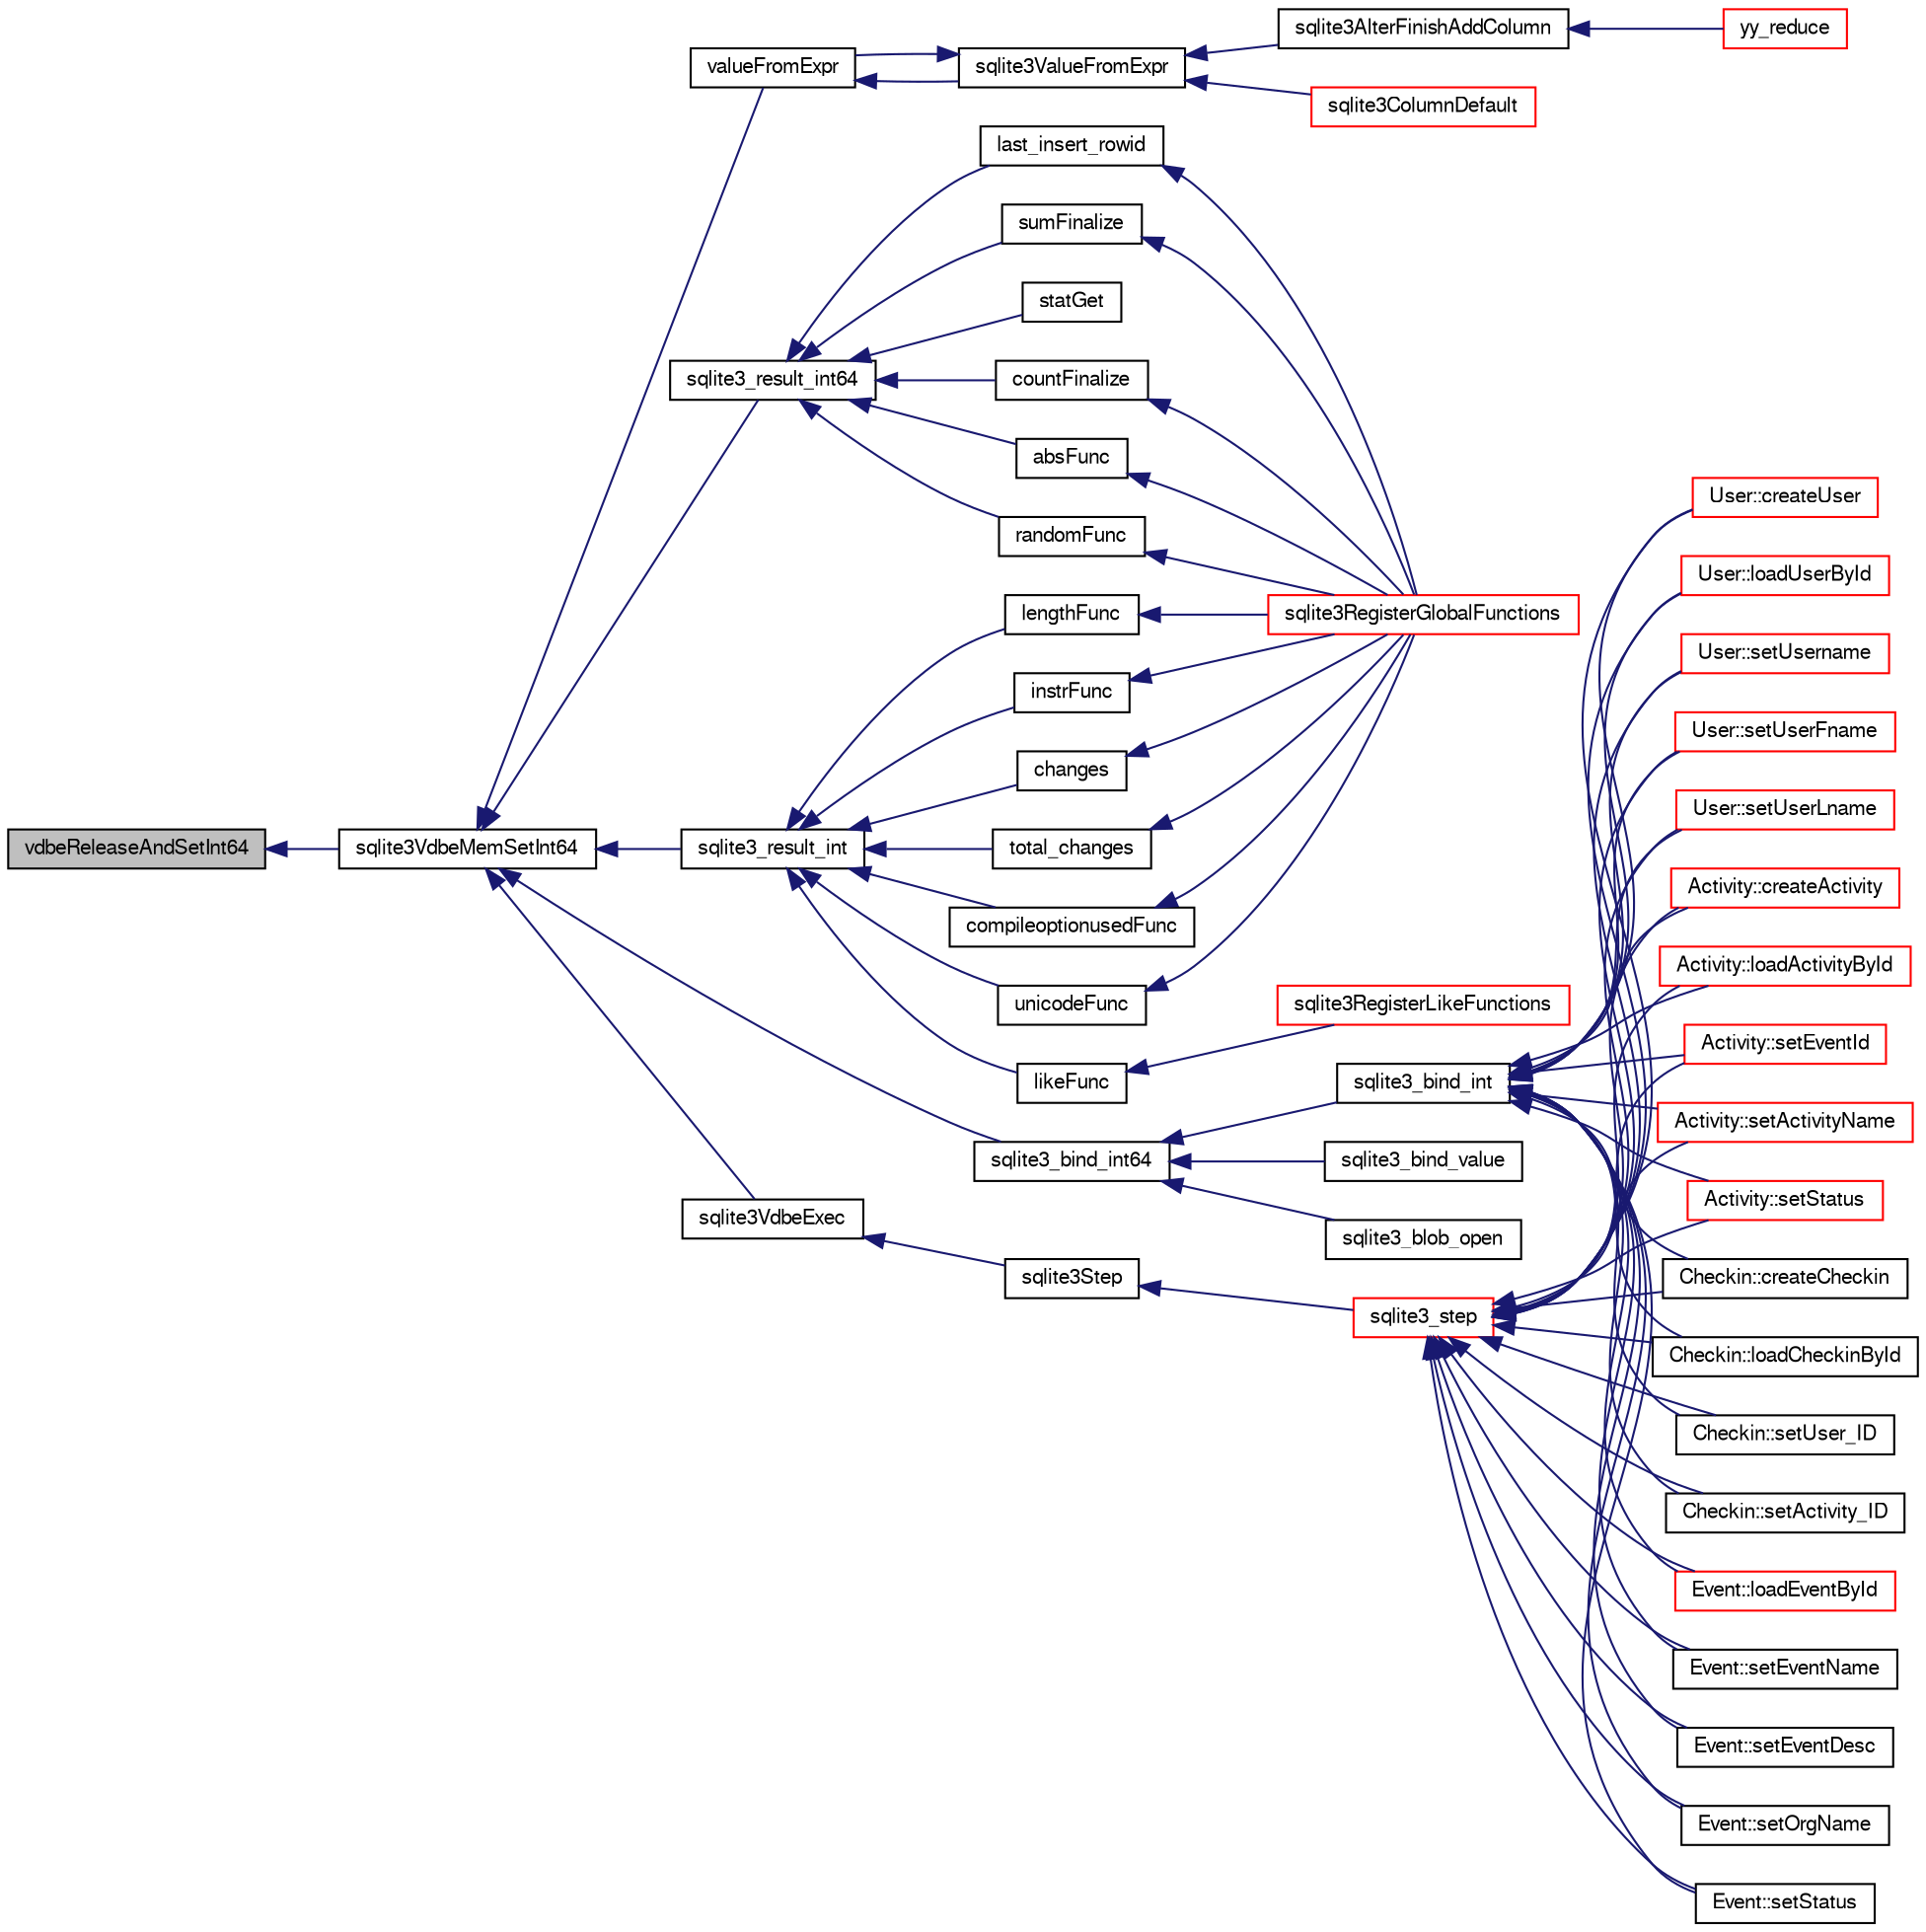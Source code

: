 digraph "vdbeReleaseAndSetInt64"
{
  edge [fontname="FreeSans",fontsize="10",labelfontname="FreeSans",labelfontsize="10"];
  node [fontname="FreeSans",fontsize="10",shape=record];
  rankdir="LR";
  Node877415 [label="vdbeReleaseAndSetInt64",height=0.2,width=0.4,color="black", fillcolor="grey75", style="filled", fontcolor="black"];
  Node877415 -> Node877416 [dir="back",color="midnightblue",fontsize="10",style="solid",fontname="FreeSans"];
  Node877416 [label="sqlite3VdbeMemSetInt64",height=0.2,width=0.4,color="black", fillcolor="white", style="filled",URL="$sqlite3_8c.html#a57c5843cac8f6180ee994267a23f86a3"];
  Node877416 -> Node877417 [dir="back",color="midnightblue",fontsize="10",style="solid",fontname="FreeSans"];
  Node877417 [label="valueFromExpr",height=0.2,width=0.4,color="black", fillcolor="white", style="filled",URL="$sqlite3_8c.html#a08f91b27c0189e8b5bcdea6537466b7c"];
  Node877417 -> Node877418 [dir="back",color="midnightblue",fontsize="10",style="solid",fontname="FreeSans"];
  Node877418 [label="sqlite3ValueFromExpr",height=0.2,width=0.4,color="black", fillcolor="white", style="filled",URL="$sqlite3_8c.html#af103c812684544760641a1cd4d9745df"];
  Node877418 -> Node877417 [dir="back",color="midnightblue",fontsize="10",style="solid",fontname="FreeSans"];
  Node877418 -> Node877419 [dir="back",color="midnightblue",fontsize="10",style="solid",fontname="FreeSans"];
  Node877419 [label="sqlite3AlterFinishAddColumn",height=0.2,width=0.4,color="black", fillcolor="white", style="filled",URL="$sqlite3_8c.html#a392e1e5be904b01216faae16a77c2c31"];
  Node877419 -> Node877420 [dir="back",color="midnightblue",fontsize="10",style="solid",fontname="FreeSans"];
  Node877420 [label="yy_reduce",height=0.2,width=0.4,color="red", fillcolor="white", style="filled",URL="$sqlite3_8c.html#a7c419a9b25711c666a9a2449ef377f14"];
  Node877418 -> Node877422 [dir="back",color="midnightblue",fontsize="10",style="solid",fontname="FreeSans"];
  Node877422 [label="sqlite3ColumnDefault",height=0.2,width=0.4,color="red", fillcolor="white", style="filled",URL="$sqlite3_8c.html#a59f47949957801afdf53735549eacc7d"];
  Node877416 -> Node877497 [dir="back",color="midnightblue",fontsize="10",style="solid",fontname="FreeSans"];
  Node877497 [label="sqlite3_result_int",height=0.2,width=0.4,color="black", fillcolor="white", style="filled",URL="$sqlite3_8h.html#a1e02f9d7125c65996cec3d6b305c5386"];
  Node877497 -> Node877498 [dir="back",color="midnightblue",fontsize="10",style="solid",fontname="FreeSans"];
  Node877498 [label="lengthFunc",height=0.2,width=0.4,color="black", fillcolor="white", style="filled",URL="$sqlite3_8c.html#affdabf006c37c26a1c3e325badb83546"];
  Node877498 -> Node877499 [dir="back",color="midnightblue",fontsize="10",style="solid",fontname="FreeSans"];
  Node877499 [label="sqlite3RegisterGlobalFunctions",height=0.2,width=0.4,color="red", fillcolor="white", style="filled",URL="$sqlite3_8c.html#a9f75bd111010f29e1b8d74344473c4ec"];
  Node877497 -> Node878039 [dir="back",color="midnightblue",fontsize="10",style="solid",fontname="FreeSans"];
  Node878039 [label="instrFunc",height=0.2,width=0.4,color="black", fillcolor="white", style="filled",URL="$sqlite3_8c.html#a8f86ca540b92ac28aaefaa126170cf8c"];
  Node878039 -> Node877499 [dir="back",color="midnightblue",fontsize="10",style="solid",fontname="FreeSans"];
  Node877497 -> Node878295 [dir="back",color="midnightblue",fontsize="10",style="solid",fontname="FreeSans"];
  Node878295 [label="changes",height=0.2,width=0.4,color="black", fillcolor="white", style="filled",URL="$sqlite3_8c.html#a098b9c6a88d2ab91cdcbd5ee0b4bfe7f"];
  Node878295 -> Node877499 [dir="back",color="midnightblue",fontsize="10",style="solid",fontname="FreeSans"];
  Node877497 -> Node878296 [dir="back",color="midnightblue",fontsize="10",style="solid",fontname="FreeSans"];
  Node878296 [label="total_changes",height=0.2,width=0.4,color="black", fillcolor="white", style="filled",URL="$sqlite3_8c.html#afad48d3e90d72263d3e8707f56d1ccc9"];
  Node878296 -> Node877499 [dir="back",color="midnightblue",fontsize="10",style="solid",fontname="FreeSans"];
  Node877497 -> Node878043 [dir="back",color="midnightblue",fontsize="10",style="solid",fontname="FreeSans"];
  Node878043 [label="likeFunc",height=0.2,width=0.4,color="black", fillcolor="white", style="filled",URL="$sqlite3_8c.html#a066cc91be49c444497acfa7f2e7dfbd3"];
  Node878043 -> Node877938 [dir="back",color="midnightblue",fontsize="10",style="solid",fontname="FreeSans"];
  Node877938 [label="sqlite3RegisterLikeFunctions",height=0.2,width=0.4,color="red", fillcolor="white", style="filled",URL="$sqlite3_8c.html#a8d807e0e5709528765edfc75696dbdb5"];
  Node877497 -> Node878151 [dir="back",color="midnightblue",fontsize="10",style="solid",fontname="FreeSans"];
  Node878151 [label="compileoptionusedFunc",height=0.2,width=0.4,color="black", fillcolor="white", style="filled",URL="$sqlite3_8c.html#ab8caa7140383f5e738f29c859232145f"];
  Node878151 -> Node877499 [dir="back",color="midnightblue",fontsize="10",style="solid",fontname="FreeSans"];
  Node877497 -> Node878152 [dir="back",color="midnightblue",fontsize="10",style="solid",fontname="FreeSans"];
  Node878152 [label="unicodeFunc",height=0.2,width=0.4,color="black", fillcolor="white", style="filled",URL="$sqlite3_8c.html#a1d3d012cbe2276d8d713be80884db355"];
  Node878152 -> Node877499 [dir="back",color="midnightblue",fontsize="10",style="solid",fontname="FreeSans"];
  Node877416 -> Node878297 [dir="back",color="midnightblue",fontsize="10",style="solid",fontname="FreeSans"];
  Node878297 [label="sqlite3_result_int64",height=0.2,width=0.4,color="black", fillcolor="white", style="filled",URL="$sqlite3_8h.html#a9cb3b68d2411f2c50419b05613b426e1"];
  Node878297 -> Node878146 [dir="back",color="midnightblue",fontsize="10",style="solid",fontname="FreeSans"];
  Node878146 [label="statGet",height=0.2,width=0.4,color="black", fillcolor="white", style="filled",URL="$sqlite3_8c.html#a6357fb6fa381df401d3be4ef3a93ec6e"];
  Node878297 -> Node878221 [dir="back",color="midnightblue",fontsize="10",style="solid",fontname="FreeSans"];
  Node878221 [label="absFunc",height=0.2,width=0.4,color="black", fillcolor="white", style="filled",URL="$sqlite3_8c.html#af271994a34f441432d50d7095e0ed23d"];
  Node878221 -> Node877499 [dir="back",color="midnightblue",fontsize="10",style="solid",fontname="FreeSans"];
  Node878297 -> Node877829 [dir="back",color="midnightblue",fontsize="10",style="solid",fontname="FreeSans"];
  Node877829 [label="randomFunc",height=0.2,width=0.4,color="black", fillcolor="white", style="filled",URL="$sqlite3_8c.html#a77905d2b2e1b154cf082f061cfa057dd"];
  Node877829 -> Node877499 [dir="back",color="midnightblue",fontsize="10",style="solid",fontname="FreeSans"];
  Node878297 -> Node878298 [dir="back",color="midnightblue",fontsize="10",style="solid",fontname="FreeSans"];
  Node878298 [label="last_insert_rowid",height=0.2,width=0.4,color="black", fillcolor="white", style="filled",URL="$sqlite3_8c.html#a58bdb5411ca39965cee456c209725009"];
  Node878298 -> Node877499 [dir="back",color="midnightblue",fontsize="10",style="solid",fontname="FreeSans"];
  Node878297 -> Node878222 [dir="back",color="midnightblue",fontsize="10",style="solid",fontname="FreeSans"];
  Node878222 [label="sumFinalize",height=0.2,width=0.4,color="black", fillcolor="white", style="filled",URL="$sqlite3_8c.html#a09f66b45d4b3b0e332744766a4f944fb"];
  Node878222 -> Node877499 [dir="back",color="midnightblue",fontsize="10",style="solid",fontname="FreeSans"];
  Node878297 -> Node878235 [dir="back",color="midnightblue",fontsize="10",style="solid",fontname="FreeSans"];
  Node878235 [label="countFinalize",height=0.2,width=0.4,color="black", fillcolor="white", style="filled",URL="$sqlite3_8c.html#a53dd71b6f9f839773f941d229f2bf0c0"];
  Node878235 -> Node877499 [dir="back",color="midnightblue",fontsize="10",style="solid",fontname="FreeSans"];
  Node877416 -> Node878131 [dir="back",color="midnightblue",fontsize="10",style="solid",fontname="FreeSans"];
  Node878131 [label="sqlite3_bind_int64",height=0.2,width=0.4,color="black", fillcolor="white", style="filled",URL="$sqlite3_8h.html#af77e2729923f2621852202e1c23788c6"];
  Node878131 -> Node878132 [dir="back",color="midnightblue",fontsize="10",style="solid",fontname="FreeSans"];
  Node878132 [label="sqlite3_bind_int",height=0.2,width=0.4,color="black", fillcolor="white", style="filled",URL="$sqlite3_8h.html#aa6d5cc21ec0004b2e0bdce3395590aad"];
  Node878132 -> Node877519 [dir="back",color="midnightblue",fontsize="10",style="solid",fontname="FreeSans"];
  Node877519 [label="Activity::createActivity",height=0.2,width=0.4,color="red", fillcolor="white", style="filled",URL="$classActivity.html#a813cc5e52c14ab49b39014c134e3425b"];
  Node878132 -> Node877522 [dir="back",color="midnightblue",fontsize="10",style="solid",fontname="FreeSans"];
  Node877522 [label="Activity::loadActivityById",height=0.2,width=0.4,color="red", fillcolor="white", style="filled",URL="$classActivity.html#abe4ffb4f08a47212ebf9013259d9e7fd"];
  Node878132 -> Node877524 [dir="back",color="midnightblue",fontsize="10",style="solid",fontname="FreeSans"];
  Node877524 [label="Activity::setEventId",height=0.2,width=0.4,color="red", fillcolor="white", style="filled",URL="$classActivity.html#adb1d0fd0d08f473e068f0a4086bfa9ca"];
  Node878132 -> Node877525 [dir="back",color="midnightblue",fontsize="10",style="solid",fontname="FreeSans"];
  Node877525 [label="Activity::setActivityName",height=0.2,width=0.4,color="red", fillcolor="white", style="filled",URL="$classActivity.html#a62dc3737b33915a36086f9dd26d16a81"];
  Node878132 -> Node877526 [dir="back",color="midnightblue",fontsize="10",style="solid",fontname="FreeSans"];
  Node877526 [label="Activity::setStatus",height=0.2,width=0.4,color="red", fillcolor="white", style="filled",URL="$classActivity.html#af618135a7738f4d2a7ee147a8ef912ea"];
  Node878132 -> Node877527 [dir="back",color="midnightblue",fontsize="10",style="solid",fontname="FreeSans"];
  Node877527 [label="Checkin::createCheckin",height=0.2,width=0.4,color="black", fillcolor="white", style="filled",URL="$classCheckin.html#a4e40acdf7fff0e607f6de4f24f3a163c"];
  Node878132 -> Node877528 [dir="back",color="midnightblue",fontsize="10",style="solid",fontname="FreeSans"];
  Node877528 [label="Checkin::loadCheckinById",height=0.2,width=0.4,color="black", fillcolor="white", style="filled",URL="$classCheckin.html#a3461f70ea6c68475225f2a07f78a21e0"];
  Node878132 -> Node877529 [dir="back",color="midnightblue",fontsize="10",style="solid",fontname="FreeSans"];
  Node877529 [label="Checkin::setUser_ID",height=0.2,width=0.4,color="black", fillcolor="white", style="filled",URL="$classCheckin.html#a76ab640f4f912876dbebf183db5359c6"];
  Node878132 -> Node877530 [dir="back",color="midnightblue",fontsize="10",style="solid",fontname="FreeSans"];
  Node877530 [label="Checkin::setActivity_ID",height=0.2,width=0.4,color="black", fillcolor="white", style="filled",URL="$classCheckin.html#ab2ff3ec2604ec73a42af25874a00b232"];
  Node878132 -> Node877532 [dir="back",color="midnightblue",fontsize="10",style="solid",fontname="FreeSans"];
  Node877532 [label="Event::loadEventById",height=0.2,width=0.4,color="red", fillcolor="white", style="filled",URL="$classEvent.html#afa66cea33f722dbeecb69cc98fdea055"];
  Node878132 -> Node877533 [dir="back",color="midnightblue",fontsize="10",style="solid",fontname="FreeSans"];
  Node877533 [label="Event::setEventName",height=0.2,width=0.4,color="black", fillcolor="white", style="filled",URL="$classEvent.html#a10596b6ca077df05184e30d62b08729d"];
  Node878132 -> Node877534 [dir="back",color="midnightblue",fontsize="10",style="solid",fontname="FreeSans"];
  Node877534 [label="Event::setEventDesc",height=0.2,width=0.4,color="black", fillcolor="white", style="filled",URL="$classEvent.html#ae36b8377dcae792f1c5c4726024c981b"];
  Node878132 -> Node877535 [dir="back",color="midnightblue",fontsize="10",style="solid",fontname="FreeSans"];
  Node877535 [label="Event::setOrgName",height=0.2,width=0.4,color="black", fillcolor="white", style="filled",URL="$classEvent.html#a19aac0f776bd764563a54977656cf680"];
  Node878132 -> Node877536 [dir="back",color="midnightblue",fontsize="10",style="solid",fontname="FreeSans"];
  Node877536 [label="Event::setStatus",height=0.2,width=0.4,color="black", fillcolor="white", style="filled",URL="$classEvent.html#ab0a6b9285af0f4172eb841e2b80f8972"];
  Node878132 -> Node877629 [dir="back",color="midnightblue",fontsize="10",style="solid",fontname="FreeSans"];
  Node877629 [label="User::createUser",height=0.2,width=0.4,color="red", fillcolor="white", style="filled",URL="$classUser.html#a22ed673939e8cc0a136130b809bba513"];
  Node878132 -> Node877630 [dir="back",color="midnightblue",fontsize="10",style="solid",fontname="FreeSans"];
  Node877630 [label="User::loadUserById",height=0.2,width=0.4,color="red", fillcolor="white", style="filled",URL="$classUser.html#a863377665b7fb83c5547dcf9727f5092"];
  Node878132 -> Node877631 [dir="back",color="midnightblue",fontsize="10",style="solid",fontname="FreeSans"];
  Node877631 [label="User::setUsername",height=0.2,width=0.4,color="red", fillcolor="white", style="filled",URL="$classUser.html#aa0497022a136cb78de785b0a39ae60b1"];
  Node878132 -> Node877632 [dir="back",color="midnightblue",fontsize="10",style="solid",fontname="FreeSans"];
  Node877632 [label="User::setUserFname",height=0.2,width=0.4,color="red", fillcolor="white", style="filled",URL="$classUser.html#a72657eb55cd0ca437b4841a43f19912f"];
  Node878132 -> Node877633 [dir="back",color="midnightblue",fontsize="10",style="solid",fontname="FreeSans"];
  Node877633 [label="User::setUserLname",height=0.2,width=0.4,color="red", fillcolor="white", style="filled",URL="$classUser.html#aa25973387e5afe1aa6f60dd6545e33b5"];
  Node878131 -> Node878125 [dir="back",color="midnightblue",fontsize="10",style="solid",fontname="FreeSans"];
  Node878125 [label="sqlite3_bind_value",height=0.2,width=0.4,color="black", fillcolor="white", style="filled",URL="$sqlite3_8h.html#a962df8800a9e412161fee0add5f7267e"];
  Node878131 -> Node877538 [dir="back",color="midnightblue",fontsize="10",style="solid",fontname="FreeSans"];
  Node877538 [label="sqlite3_blob_open",height=0.2,width=0.4,color="black", fillcolor="white", style="filled",URL="$sqlite3_8h.html#adb8ad839a5bdd62a43785132bc7dd518"];
  Node877416 -> Node877516 [dir="back",color="midnightblue",fontsize="10",style="solid",fontname="FreeSans"];
  Node877516 [label="sqlite3VdbeExec",height=0.2,width=0.4,color="black", fillcolor="white", style="filled",URL="$sqlite3_8c.html#a8ce40a614bdc56719c4d642b1e4dfb21"];
  Node877516 -> Node877517 [dir="back",color="midnightblue",fontsize="10",style="solid",fontname="FreeSans"];
  Node877517 [label="sqlite3Step",height=0.2,width=0.4,color="black", fillcolor="white", style="filled",URL="$sqlite3_8c.html#a3f2872e873e2758a4beedad1d5113554"];
  Node877517 -> Node877518 [dir="back",color="midnightblue",fontsize="10",style="solid",fontname="FreeSans"];
  Node877518 [label="sqlite3_step",height=0.2,width=0.4,color="red", fillcolor="white", style="filled",URL="$sqlite3_8h.html#ac1e491ce36b7471eb28387f7d3c74334"];
  Node877518 -> Node877519 [dir="back",color="midnightblue",fontsize="10",style="solid",fontname="FreeSans"];
  Node877518 -> Node877522 [dir="back",color="midnightblue",fontsize="10",style="solid",fontname="FreeSans"];
  Node877518 -> Node877524 [dir="back",color="midnightblue",fontsize="10",style="solid",fontname="FreeSans"];
  Node877518 -> Node877525 [dir="back",color="midnightblue",fontsize="10",style="solid",fontname="FreeSans"];
  Node877518 -> Node877526 [dir="back",color="midnightblue",fontsize="10",style="solid",fontname="FreeSans"];
  Node877518 -> Node877527 [dir="back",color="midnightblue",fontsize="10",style="solid",fontname="FreeSans"];
  Node877518 -> Node877528 [dir="back",color="midnightblue",fontsize="10",style="solid",fontname="FreeSans"];
  Node877518 -> Node877529 [dir="back",color="midnightblue",fontsize="10",style="solid",fontname="FreeSans"];
  Node877518 -> Node877530 [dir="back",color="midnightblue",fontsize="10",style="solid",fontname="FreeSans"];
  Node877518 -> Node877532 [dir="back",color="midnightblue",fontsize="10",style="solid",fontname="FreeSans"];
  Node877518 -> Node877533 [dir="back",color="midnightblue",fontsize="10",style="solid",fontname="FreeSans"];
  Node877518 -> Node877534 [dir="back",color="midnightblue",fontsize="10",style="solid",fontname="FreeSans"];
  Node877518 -> Node877535 [dir="back",color="midnightblue",fontsize="10",style="solid",fontname="FreeSans"];
  Node877518 -> Node877536 [dir="back",color="midnightblue",fontsize="10",style="solid",fontname="FreeSans"];
  Node877518 -> Node877629 [dir="back",color="midnightblue",fontsize="10",style="solid",fontname="FreeSans"];
  Node877518 -> Node877630 [dir="back",color="midnightblue",fontsize="10",style="solid",fontname="FreeSans"];
  Node877518 -> Node877631 [dir="back",color="midnightblue",fontsize="10",style="solid",fontname="FreeSans"];
  Node877518 -> Node877632 [dir="back",color="midnightblue",fontsize="10",style="solid",fontname="FreeSans"];
  Node877518 -> Node877633 [dir="back",color="midnightblue",fontsize="10",style="solid",fontname="FreeSans"];
}
